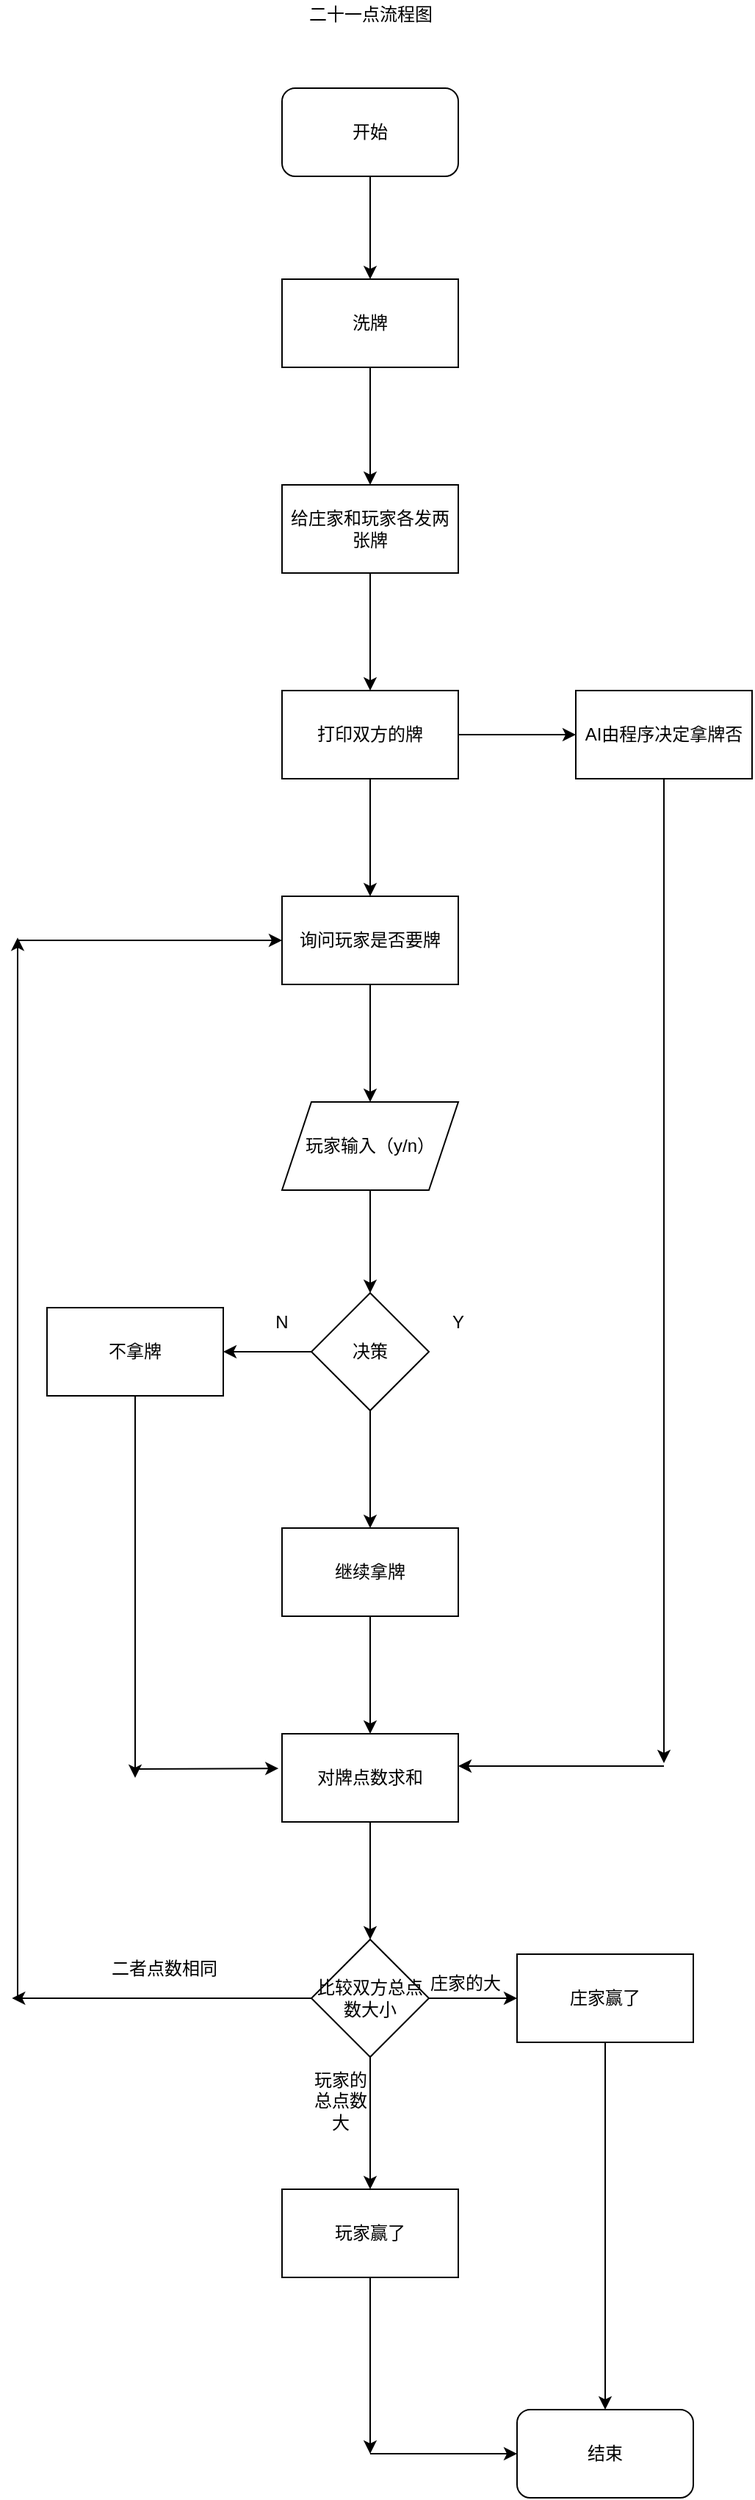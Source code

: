 <mxfile>
    <diagram id="IYV9O0bImKlsnLmAp8VR" name="第 1 页">
        <mxGraphModel dx="990" dy="615" grid="1" gridSize="10" guides="1" tooltips="1" connect="1" arrows="1" fold="1" page="1" pageScale="1" pageWidth="827" pageHeight="1169" background="none" math="0" shadow="0">
            <root>
                <mxCell id="0"/>
                <mxCell id="1" parent="0"/>
                <mxCell id="11" value="" style="edgeStyle=orthogonalEdgeStyle;orthogonalLoop=1;jettySize=auto;html=1;" parent="1" source="2" target="10" edge="1">
                    <mxGeometry relative="1" as="geometry"/>
                </mxCell>
                <mxCell id="2" value="开始" style="rounded=1;whiteSpace=wrap;html=1;" parent="1" vertex="1">
                    <mxGeometry x="220" y="60" width="120" height="60" as="geometry"/>
                </mxCell>
                <mxCell id="13" value="" style="edgeStyle=orthogonalEdgeStyle;orthogonalLoop=1;jettySize=auto;html=1;" parent="1" source="10" target="12" edge="1">
                    <mxGeometry relative="1" as="geometry"/>
                </mxCell>
                <mxCell id="10" value="洗牌" style="whiteSpace=wrap;html=1;" parent="1" vertex="1">
                    <mxGeometry x="220" y="190" width="120" height="60" as="geometry"/>
                </mxCell>
                <mxCell id="15" value="" style="edgeStyle=orthogonalEdgeStyle;orthogonalLoop=1;jettySize=auto;html=1;" parent="1" source="12" target="14" edge="1">
                    <mxGeometry relative="1" as="geometry"/>
                </mxCell>
                <mxCell id="12" value="给庄家和玩家各发两张牌" style="whiteSpace=wrap;html=1;" parent="1" vertex="1">
                    <mxGeometry x="220" y="330" width="120" height="60" as="geometry"/>
                </mxCell>
                <mxCell id="17" value="" style="edgeStyle=orthogonalEdgeStyle;orthogonalLoop=1;jettySize=auto;html=1;" parent="1" source="14" target="16" edge="1">
                    <mxGeometry relative="1" as="geometry"/>
                </mxCell>
                <mxCell id="37" value="" style="edgeStyle=orthogonalEdgeStyle;orthogonalLoop=1;jettySize=auto;html=1;" parent="1" source="14" target="36" edge="1">
                    <mxGeometry relative="1" as="geometry"/>
                </mxCell>
                <mxCell id="14" value="打印双方的牌" style="whiteSpace=wrap;html=1;" parent="1" vertex="1">
                    <mxGeometry x="220" y="470" width="120" height="60" as="geometry"/>
                </mxCell>
                <mxCell id="21" value="" style="edgeStyle=orthogonalEdgeStyle;orthogonalLoop=1;jettySize=auto;html=1;" parent="1" source="16" target="20" edge="1">
                    <mxGeometry relative="1" as="geometry"/>
                </mxCell>
                <mxCell id="16" value="询问玩家是否要牌" style="whiteSpace=wrap;html=1;" parent="1" vertex="1">
                    <mxGeometry x="220" y="610" width="120" height="60" as="geometry"/>
                </mxCell>
                <mxCell id="23" value="" style="edgeStyle=orthogonalEdgeStyle;orthogonalLoop=1;jettySize=auto;html=1;" parent="1" source="20" target="22" edge="1">
                    <mxGeometry relative="1" as="geometry"/>
                </mxCell>
                <mxCell id="20" value="玩家输入（y/n）" style="shape=parallelogram;perimeter=parallelogramPerimeter;whiteSpace=wrap;html=1;fixedSize=1;" parent="1" vertex="1">
                    <mxGeometry x="220" y="750" width="120" height="60" as="geometry"/>
                </mxCell>
                <mxCell id="25" value="" style="edgeStyle=orthogonalEdgeStyle;orthogonalLoop=1;jettySize=auto;html=1;" parent="1" source="22" target="24" edge="1">
                    <mxGeometry relative="1" as="geometry"/>
                </mxCell>
                <mxCell id="28" value="" style="edgeStyle=orthogonalEdgeStyle;orthogonalLoop=1;jettySize=auto;html=1;" parent="1" source="22" target="27" edge="1">
                    <mxGeometry relative="1" as="geometry"/>
                </mxCell>
                <mxCell id="22" value="决策" style="rhombus;whiteSpace=wrap;html=1;" parent="1" vertex="1">
                    <mxGeometry x="240" y="880" width="80" height="80" as="geometry"/>
                </mxCell>
                <mxCell id="31" value="" style="edgeStyle=orthogonalEdgeStyle;orthogonalLoop=1;jettySize=auto;html=1;" parent="1" source="24" target="30" edge="1">
                    <mxGeometry relative="1" as="geometry"/>
                </mxCell>
                <mxCell id="24" value="继续拿牌" style="whiteSpace=wrap;html=1;" parent="1" vertex="1">
                    <mxGeometry x="220" y="1040" width="120" height="60" as="geometry"/>
                </mxCell>
                <mxCell id="26" value="Y" style="text;html=1;strokeColor=none;fillColor=none;align=center;verticalAlign=middle;whiteSpace=wrap;" parent="1" vertex="1">
                    <mxGeometry x="320" y="890" width="40" height="20" as="geometry"/>
                </mxCell>
                <mxCell id="27" value="不拿牌" style="whiteSpace=wrap;html=1;" parent="1" vertex="1">
                    <mxGeometry x="60" y="890" width="120" height="60" as="geometry"/>
                </mxCell>
                <mxCell id="29" value="N" style="text;html=1;strokeColor=none;fillColor=none;align=center;verticalAlign=middle;whiteSpace=wrap;" parent="1" vertex="1">
                    <mxGeometry x="200" y="890" width="40" height="20" as="geometry"/>
                </mxCell>
                <mxCell id="30" value="对牌点数求和" style="whiteSpace=wrap;html=1;" parent="1" vertex="1">
                    <mxGeometry x="220" y="1180" width="120" height="60" as="geometry"/>
                </mxCell>
                <mxCell id="34" value="" style="endArrow=classic;html=1;entryX=-0.02;entryY=0.393;entryDx=0;entryDy=0;entryPerimeter=0;" parent="1" target="30" edge="1">
                    <mxGeometry width="50" height="50" relative="1" as="geometry">
                        <mxPoint x="120" y="1204" as="sourcePoint"/>
                        <mxPoint x="270" y="1190" as="targetPoint"/>
                    </mxGeometry>
                </mxCell>
                <mxCell id="35" value="" style="endArrow=classic;html=1;exitX=0.5;exitY=1;exitDx=0;exitDy=0;" parent="1" source="27" edge="1">
                    <mxGeometry width="50" height="50" relative="1" as="geometry">
                        <mxPoint x="210" y="1280" as="sourcePoint"/>
                        <mxPoint x="120" y="1210" as="targetPoint"/>
                    </mxGeometry>
                </mxCell>
                <mxCell id="36" value="AI由程序决定拿牌否" style="whiteSpace=wrap;html=1;" parent="1" vertex="1">
                    <mxGeometry x="420" y="470" width="120" height="60" as="geometry"/>
                </mxCell>
                <mxCell id="38" value="" style="endArrow=classic;html=1;exitX=0.5;exitY=1;exitDx=0;exitDy=0;" parent="1" source="36" edge="1">
                    <mxGeometry width="50" height="50" relative="1" as="geometry">
                        <mxPoint x="490" y="750" as="sourcePoint"/>
                        <mxPoint x="480" y="1200" as="targetPoint"/>
                    </mxGeometry>
                </mxCell>
                <mxCell id="39" value="" style="endArrow=classic;html=1;entryX=1;entryY=0.25;entryDx=0;entryDy=0;" parent="1" edge="1">
                    <mxGeometry width="50" height="50" relative="1" as="geometry">
                        <mxPoint x="480" y="1202" as="sourcePoint"/>
                        <mxPoint x="340" y="1202" as="targetPoint"/>
                    </mxGeometry>
                </mxCell>
                <mxCell id="47" value="" style="edgeStyle=orthogonalEdgeStyle;orthogonalLoop=1;jettySize=auto;html=1;" parent="1" source="42" target="45" edge="1">
                    <mxGeometry relative="1" as="geometry"/>
                </mxCell>
                <mxCell id="49" value="" style="edgeStyle=orthogonalEdgeStyle;orthogonalLoop=1;jettySize=auto;html=1;" parent="1" source="42" target="48" edge="1">
                    <mxGeometry relative="1" as="geometry"/>
                </mxCell>
                <mxCell id="42" value="&lt;span&gt;比较双方总点数大小&lt;/span&gt;" style="rhombus;whiteSpace=wrap;html=1;" parent="1" vertex="1">
                    <mxGeometry x="240" y="1320" width="80" height="80" as="geometry"/>
                </mxCell>
                <mxCell id="44" value="" style="edgeStyle=orthogonalEdgeStyle;orthogonalLoop=1;jettySize=auto;html=1;" parent="1" source="30" target="42" edge="1">
                    <mxGeometry relative="1" as="geometry">
                        <mxPoint x="280" y="1240" as="sourcePoint"/>
                        <mxPoint x="280" y="1380" as="targetPoint"/>
                    </mxGeometry>
                </mxCell>
                <mxCell id="45" value="玩家赢了" style="whiteSpace=wrap;html=1;" parent="1" vertex="1">
                    <mxGeometry x="220" y="1490" width="120" height="60" as="geometry"/>
                </mxCell>
                <mxCell id="51" value="" style="edgeStyle=orthogonalEdgeStyle;orthogonalLoop=1;jettySize=auto;html=1;entryX=0.5;entryY=0;entryDx=0;entryDy=0;" parent="1" source="48" target="52" edge="1">
                    <mxGeometry relative="1" as="geometry">
                        <mxPoint x="440" y="1460" as="targetPoint"/>
                    </mxGeometry>
                </mxCell>
                <mxCell id="48" value="庄家赢了" style="whiteSpace=wrap;html=1;" parent="1" vertex="1">
                    <mxGeometry x="380" y="1330" width="120" height="60" as="geometry"/>
                </mxCell>
                <mxCell id="52" value="结束" style="rounded=1;whiteSpace=wrap;html=1;" parent="1" vertex="1">
                    <mxGeometry x="380" y="1640" width="120" height="60" as="geometry"/>
                </mxCell>
                <mxCell id="53" value="" style="endArrow=classic;html=1;exitX=0.5;exitY=1;exitDx=0;exitDy=0;" parent="1" source="45" edge="1">
                    <mxGeometry width="50" height="50" relative="1" as="geometry">
                        <mxPoint x="340" y="1480" as="sourcePoint"/>
                        <mxPoint x="280" y="1670" as="targetPoint"/>
                    </mxGeometry>
                </mxCell>
                <mxCell id="54" value="" style="endArrow=classic;html=1;entryX=0;entryY=0.5;entryDx=0;entryDy=0;" parent="1" target="52" edge="1">
                    <mxGeometry width="50" height="50" relative="1" as="geometry">
                        <mxPoint x="280" y="1670" as="sourcePoint"/>
                        <mxPoint x="390" y="1430" as="targetPoint"/>
                    </mxGeometry>
                </mxCell>
                <mxCell id="55" value="" style="endArrow=classic;html=1;exitX=0;exitY=0.5;exitDx=0;exitDy=0;" parent="1" source="42" edge="1">
                    <mxGeometry width="50" height="50" relative="1" as="geometry">
                        <mxPoint x="230" y="1370" as="sourcePoint"/>
                        <mxPoint x="36.16" y="1360" as="targetPoint"/>
                    </mxGeometry>
                </mxCell>
                <mxCell id="56" value="" style="endArrow=classic;html=1;" parent="1" edge="1">
                    <mxGeometry width="50" height="50" relative="1" as="geometry">
                        <mxPoint x="40" y="1360" as="sourcePoint"/>
                        <mxPoint x="40" y="638.08" as="targetPoint"/>
                    </mxGeometry>
                </mxCell>
                <mxCell id="57" value="" style="endArrow=classic;html=1;entryX=0;entryY=0.5;entryDx=0;entryDy=0;" parent="1" target="16" edge="1">
                    <mxGeometry width="50" height="50" relative="1" as="geometry">
                        <mxPoint x="40" y="640" as="sourcePoint"/>
                        <mxPoint x="110" y="770" as="targetPoint"/>
                    </mxGeometry>
                </mxCell>
                <mxCell id="59" value="二十一点流程图" style="text;html=1;resizable=0;autosize=1;align=center;verticalAlign=middle;points=[];fillColor=none;strokeColor=none;rounded=0;" vertex="1" parent="1">
                    <mxGeometry x="230" width="100" height="20" as="geometry"/>
                </mxCell>
                <mxCell id="60" value="玩家的总点数大" style="text;html=1;strokeColor=none;fillColor=none;align=center;verticalAlign=middle;whiteSpace=wrap;rounded=0;" vertex="1" parent="1">
                    <mxGeometry x="240" y="1420" width="40" height="20" as="geometry"/>
                </mxCell>
                <mxCell id="61" value="庄家的大" style="text;html=1;strokeColor=none;fillColor=none;align=center;verticalAlign=middle;whiteSpace=wrap;rounded=0;" vertex="1" parent="1">
                    <mxGeometry x="320" y="1340" width="50" height="20" as="geometry"/>
                </mxCell>
                <mxCell id="62" value="二者点数相同" style="text;html=1;strokeColor=none;fillColor=none;align=center;verticalAlign=middle;whiteSpace=wrap;rounded=0;" vertex="1" parent="1">
                    <mxGeometry x="100" y="1330" width="80" height="20" as="geometry"/>
                </mxCell>
            </root>
        </mxGraphModel>
    </diagram>
</mxfile>